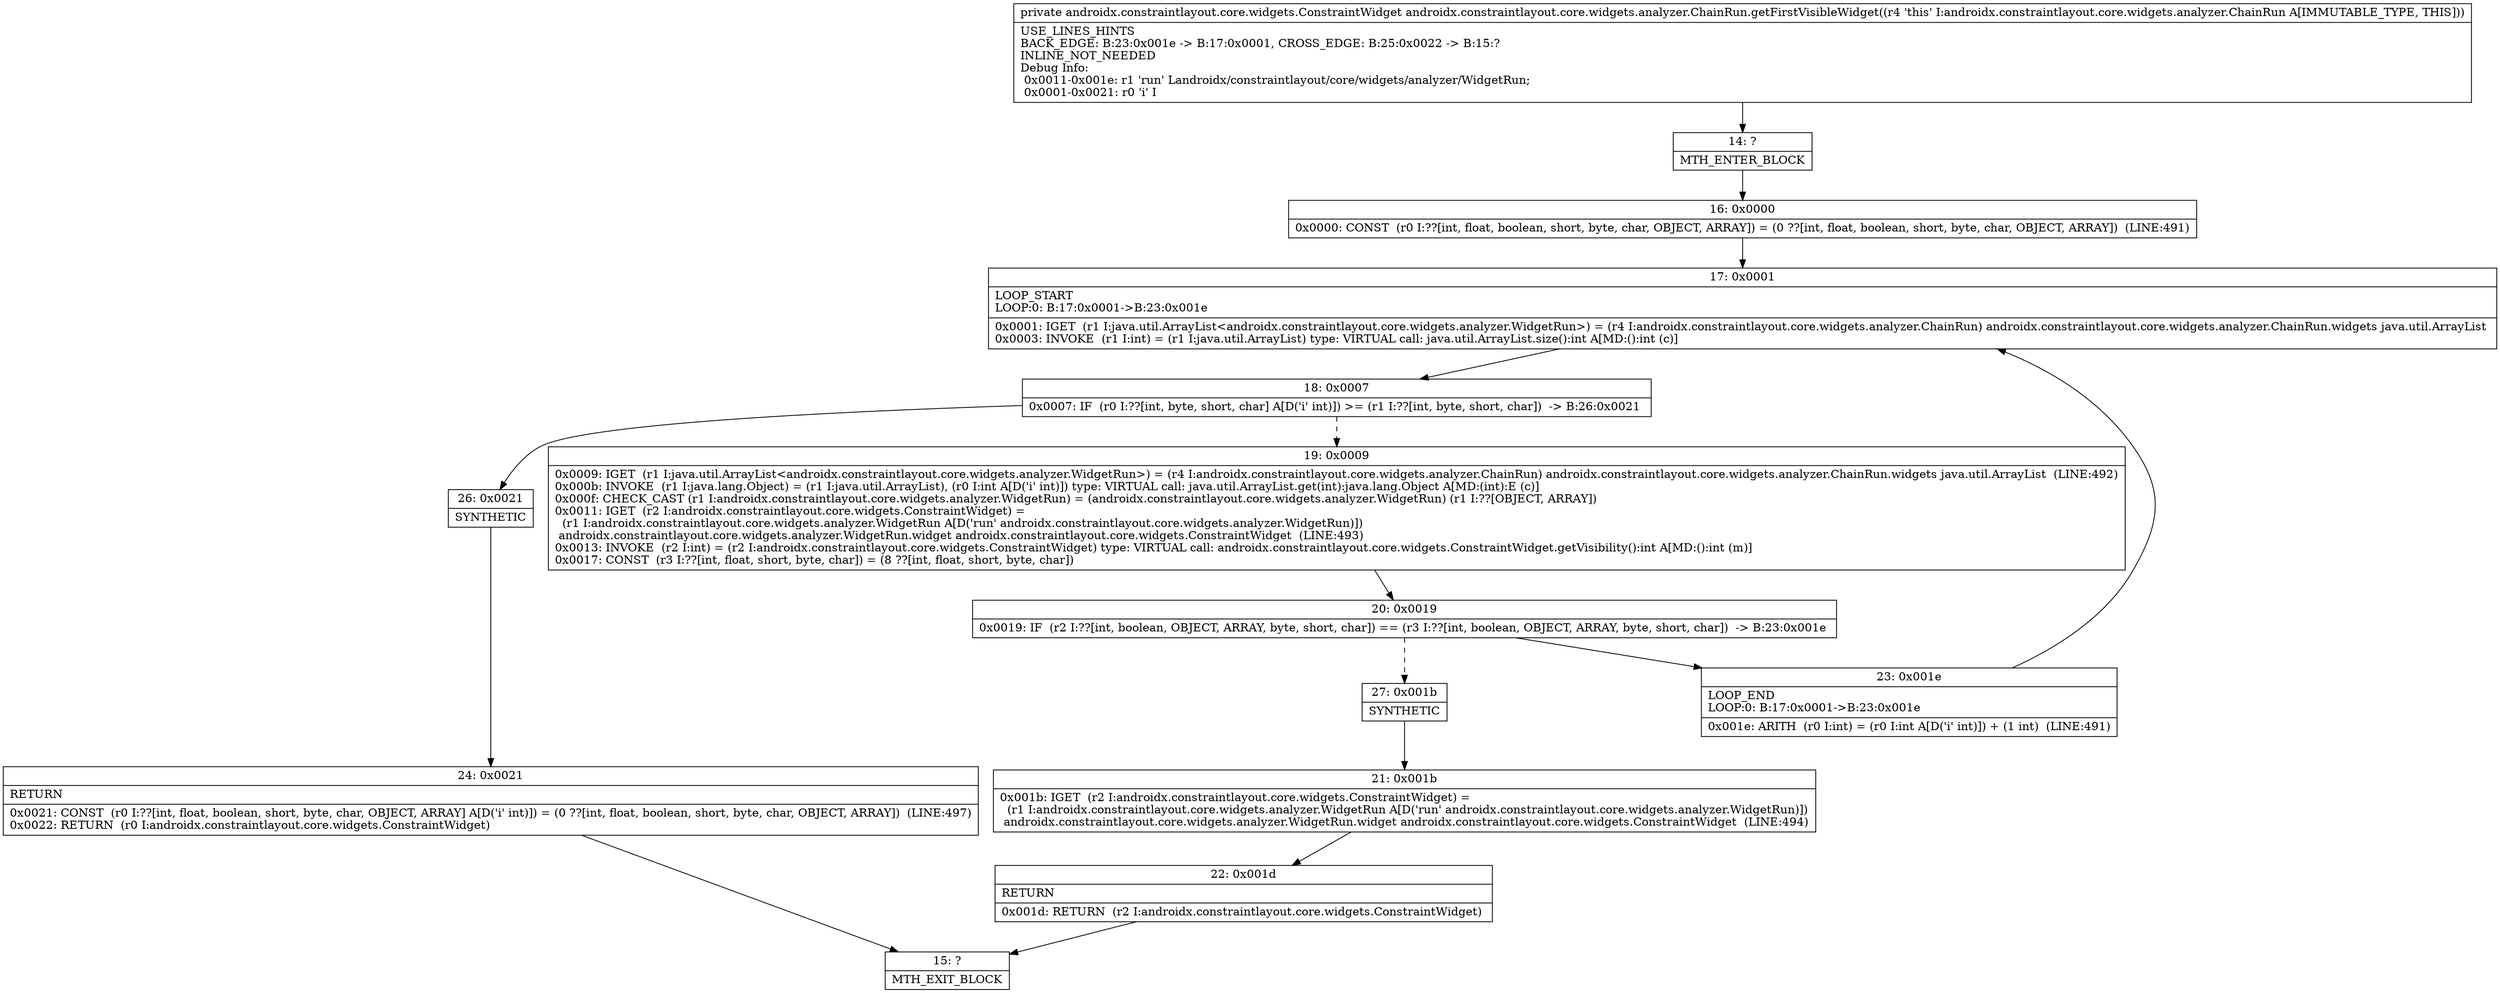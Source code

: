 digraph "CFG forandroidx.constraintlayout.core.widgets.analyzer.ChainRun.getFirstVisibleWidget()Landroidx\/constraintlayout\/core\/widgets\/ConstraintWidget;" {
Node_14 [shape=record,label="{14\:\ ?|MTH_ENTER_BLOCK\l}"];
Node_16 [shape=record,label="{16\:\ 0x0000|0x0000: CONST  (r0 I:??[int, float, boolean, short, byte, char, OBJECT, ARRAY]) = (0 ??[int, float, boolean, short, byte, char, OBJECT, ARRAY])  (LINE:491)\l}"];
Node_17 [shape=record,label="{17\:\ 0x0001|LOOP_START\lLOOP:0: B:17:0x0001\-\>B:23:0x001e\l|0x0001: IGET  (r1 I:java.util.ArrayList\<androidx.constraintlayout.core.widgets.analyzer.WidgetRun\>) = (r4 I:androidx.constraintlayout.core.widgets.analyzer.ChainRun) androidx.constraintlayout.core.widgets.analyzer.ChainRun.widgets java.util.ArrayList \l0x0003: INVOKE  (r1 I:int) = (r1 I:java.util.ArrayList) type: VIRTUAL call: java.util.ArrayList.size():int A[MD:():int (c)]\l}"];
Node_18 [shape=record,label="{18\:\ 0x0007|0x0007: IF  (r0 I:??[int, byte, short, char] A[D('i' int)]) \>= (r1 I:??[int, byte, short, char])  \-\> B:26:0x0021 \l}"];
Node_19 [shape=record,label="{19\:\ 0x0009|0x0009: IGET  (r1 I:java.util.ArrayList\<androidx.constraintlayout.core.widgets.analyzer.WidgetRun\>) = (r4 I:androidx.constraintlayout.core.widgets.analyzer.ChainRun) androidx.constraintlayout.core.widgets.analyzer.ChainRun.widgets java.util.ArrayList  (LINE:492)\l0x000b: INVOKE  (r1 I:java.lang.Object) = (r1 I:java.util.ArrayList), (r0 I:int A[D('i' int)]) type: VIRTUAL call: java.util.ArrayList.get(int):java.lang.Object A[MD:(int):E (c)]\l0x000f: CHECK_CAST (r1 I:androidx.constraintlayout.core.widgets.analyzer.WidgetRun) = (androidx.constraintlayout.core.widgets.analyzer.WidgetRun) (r1 I:??[OBJECT, ARRAY]) \l0x0011: IGET  (r2 I:androidx.constraintlayout.core.widgets.ConstraintWidget) = \l  (r1 I:androidx.constraintlayout.core.widgets.analyzer.WidgetRun A[D('run' androidx.constraintlayout.core.widgets.analyzer.WidgetRun)])\l androidx.constraintlayout.core.widgets.analyzer.WidgetRun.widget androidx.constraintlayout.core.widgets.ConstraintWidget  (LINE:493)\l0x0013: INVOKE  (r2 I:int) = (r2 I:androidx.constraintlayout.core.widgets.ConstraintWidget) type: VIRTUAL call: androidx.constraintlayout.core.widgets.ConstraintWidget.getVisibility():int A[MD:():int (m)]\l0x0017: CONST  (r3 I:??[int, float, short, byte, char]) = (8 ??[int, float, short, byte, char]) \l}"];
Node_20 [shape=record,label="{20\:\ 0x0019|0x0019: IF  (r2 I:??[int, boolean, OBJECT, ARRAY, byte, short, char]) == (r3 I:??[int, boolean, OBJECT, ARRAY, byte, short, char])  \-\> B:23:0x001e \l}"];
Node_23 [shape=record,label="{23\:\ 0x001e|LOOP_END\lLOOP:0: B:17:0x0001\-\>B:23:0x001e\l|0x001e: ARITH  (r0 I:int) = (r0 I:int A[D('i' int)]) + (1 int)  (LINE:491)\l}"];
Node_27 [shape=record,label="{27\:\ 0x001b|SYNTHETIC\l}"];
Node_21 [shape=record,label="{21\:\ 0x001b|0x001b: IGET  (r2 I:androidx.constraintlayout.core.widgets.ConstraintWidget) = \l  (r1 I:androidx.constraintlayout.core.widgets.analyzer.WidgetRun A[D('run' androidx.constraintlayout.core.widgets.analyzer.WidgetRun)])\l androidx.constraintlayout.core.widgets.analyzer.WidgetRun.widget androidx.constraintlayout.core.widgets.ConstraintWidget  (LINE:494)\l}"];
Node_22 [shape=record,label="{22\:\ 0x001d|RETURN\l|0x001d: RETURN  (r2 I:androidx.constraintlayout.core.widgets.ConstraintWidget) \l}"];
Node_15 [shape=record,label="{15\:\ ?|MTH_EXIT_BLOCK\l}"];
Node_26 [shape=record,label="{26\:\ 0x0021|SYNTHETIC\l}"];
Node_24 [shape=record,label="{24\:\ 0x0021|RETURN\l|0x0021: CONST  (r0 I:??[int, float, boolean, short, byte, char, OBJECT, ARRAY] A[D('i' int)]) = (0 ??[int, float, boolean, short, byte, char, OBJECT, ARRAY])  (LINE:497)\l0x0022: RETURN  (r0 I:androidx.constraintlayout.core.widgets.ConstraintWidget) \l}"];
MethodNode[shape=record,label="{private androidx.constraintlayout.core.widgets.ConstraintWidget androidx.constraintlayout.core.widgets.analyzer.ChainRun.getFirstVisibleWidget((r4 'this' I:androidx.constraintlayout.core.widgets.analyzer.ChainRun A[IMMUTABLE_TYPE, THIS]))  | USE_LINES_HINTS\lBACK_EDGE: B:23:0x001e \-\> B:17:0x0001, CROSS_EDGE: B:25:0x0022 \-\> B:15:?\lINLINE_NOT_NEEDED\lDebug Info:\l  0x0011\-0x001e: r1 'run' Landroidx\/constraintlayout\/core\/widgets\/analyzer\/WidgetRun;\l  0x0001\-0x0021: r0 'i' I\l}"];
MethodNode -> Node_14;Node_14 -> Node_16;
Node_16 -> Node_17;
Node_17 -> Node_18;
Node_18 -> Node_19[style=dashed];
Node_18 -> Node_26;
Node_19 -> Node_20;
Node_20 -> Node_23;
Node_20 -> Node_27[style=dashed];
Node_23 -> Node_17;
Node_27 -> Node_21;
Node_21 -> Node_22;
Node_22 -> Node_15;
Node_26 -> Node_24;
Node_24 -> Node_15;
}


